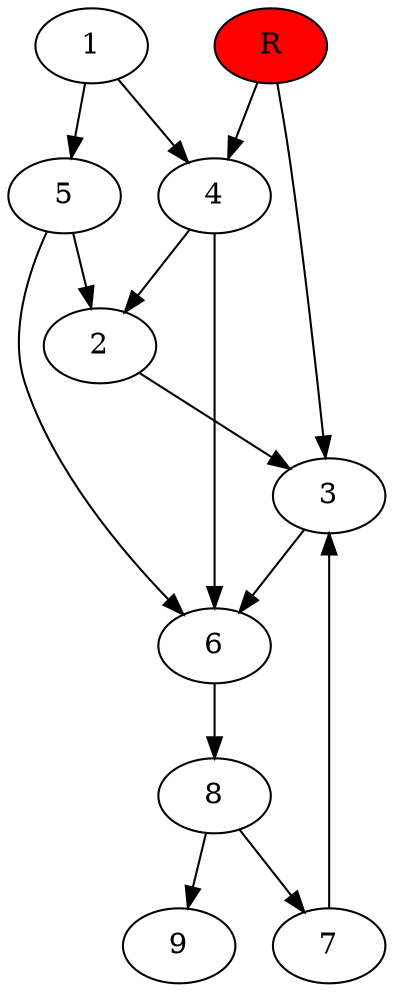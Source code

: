 digraph prb28344 {
	1
	2
	3
	4
	5
	6
	7
	8
	R [fillcolor="#ff0000" style=filled]
	1 -> 4
	1 -> 5
	2 -> 3
	3 -> 6
	4 -> 2
	4 -> 6
	5 -> 2
	5 -> 6
	6 -> 8
	7 -> 3
	8 -> 7
	8 -> 9
	R -> 3
	R -> 4
}
